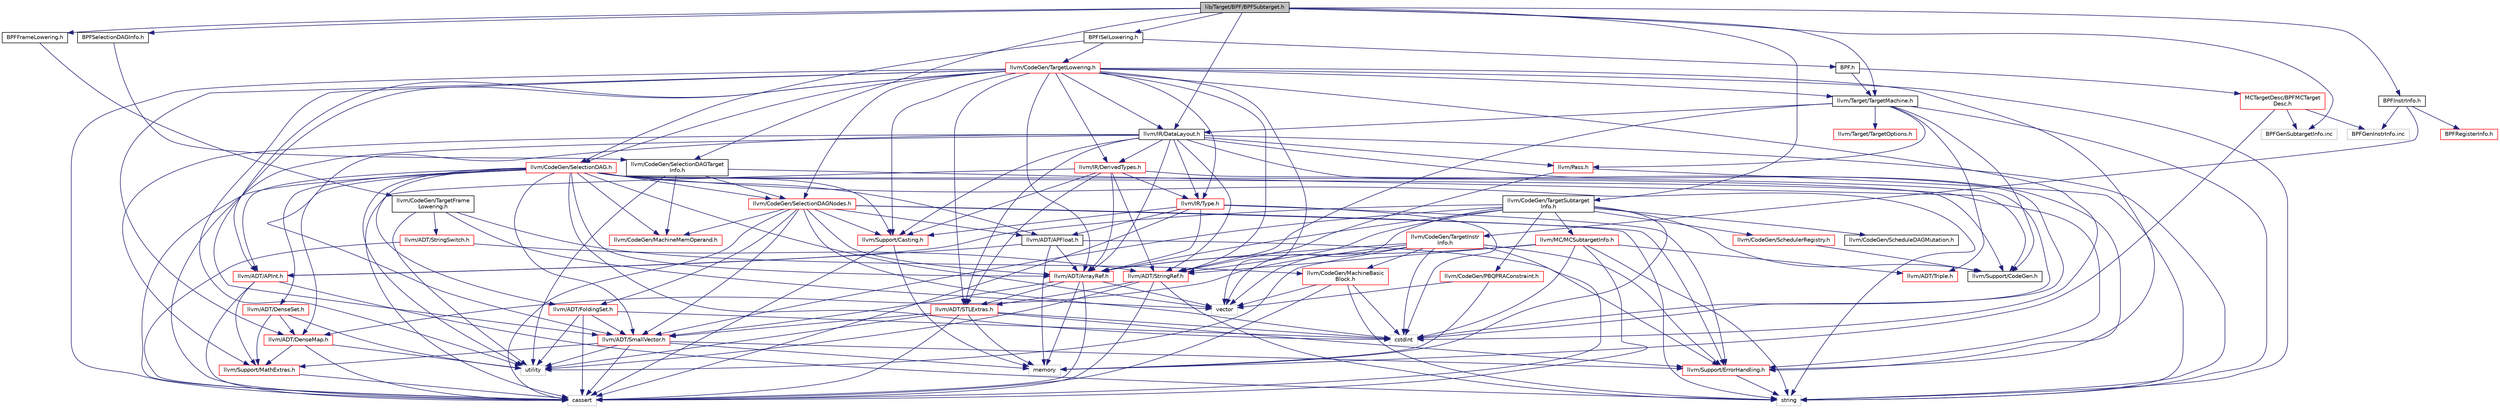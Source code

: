 digraph "lib/Target/BPF/BPFSubtarget.h"
{
 // LATEX_PDF_SIZE
  bgcolor="transparent";
  edge [fontname="Helvetica",fontsize="10",labelfontname="Helvetica",labelfontsize="10"];
  node [fontname="Helvetica",fontsize="10",shape="box"];
  Node1 [label="lib/Target/BPF/BPFSubtarget.h",height=0.2,width=0.4,color="black", fillcolor="grey75", style="filled", fontcolor="black",tooltip=" "];
  Node1 -> Node2 [color="midnightblue",fontsize="10",style="solid",fontname="Helvetica"];
  Node2 [label="BPFFrameLowering.h",height=0.2,width=0.4,color="black",URL="$BPFFrameLowering_8h.html",tooltip=" "];
  Node2 -> Node3 [color="midnightblue",fontsize="10",style="solid",fontname="Helvetica"];
  Node3 [label="llvm/CodeGen/TargetFrame\lLowering.h",height=0.2,width=0.4,color="black",URL="$TargetFrameLowering_8h.html",tooltip=" "];
  Node3 -> Node4 [color="midnightblue",fontsize="10",style="solid",fontname="Helvetica"];
  Node4 [label="llvm/CodeGen/MachineBasic\lBlock.h",height=0.2,width=0.4,color="red",URL="$MachineBasicBlock_8h.html",tooltip=" "];
  Node4 -> Node28 [color="midnightblue",fontsize="10",style="solid",fontname="Helvetica"];
  Node28 [label="cassert",height=0.2,width=0.4,color="grey75",tooltip=" "];
  Node4 -> Node29 [color="midnightblue",fontsize="10",style="solid",fontname="Helvetica"];
  Node29 [label="cstdint",height=0.2,width=0.4,color="grey75",tooltip=" "];
  Node4 -> Node57 [color="midnightblue",fontsize="10",style="solid",fontname="Helvetica"];
  Node57 [label="string",height=0.2,width=0.4,color="grey75",tooltip=" "];
  Node4 -> Node65 [color="midnightblue",fontsize="10",style="solid",fontname="Helvetica"];
  Node65 [label="vector",height=0.2,width=0.4,color="grey75",tooltip=" "];
  Node3 -> Node194 [color="midnightblue",fontsize="10",style="solid",fontname="Helvetica"];
  Node194 [label="llvm/ADT/StringSwitch.h",height=0.2,width=0.4,color="red",URL="$StringSwitch_8h.html",tooltip=" "];
  Node194 -> Node44 [color="midnightblue",fontsize="10",style="solid",fontname="Helvetica"];
  Node44 [label="llvm/ADT/StringRef.h",height=0.2,width=0.4,color="red",URL="$StringRef_8h.html",tooltip=" "];
  Node44 -> Node45 [color="midnightblue",fontsize="10",style="solid",fontname="Helvetica"];
  Node45 [label="llvm/ADT/STLExtras.h",height=0.2,width=0.4,color="red",URL="$STLExtras_8h.html",tooltip=" "];
  Node45 -> Node49 [color="midnightblue",fontsize="10",style="solid",fontname="Helvetica"];
  Node49 [label="llvm/ADT/SmallVector.h",height=0.2,width=0.4,color="red",URL="$SmallVector_8h.html",tooltip=" "];
  Node49 -> Node51 [color="midnightblue",fontsize="10",style="solid",fontname="Helvetica"];
  Node51 [label="llvm/Support/MathExtras.h",height=0.2,width=0.4,color="red",URL="$MathExtras_8h.html",tooltip=" "];
  Node51 -> Node28 [color="midnightblue",fontsize="10",style="solid",fontname="Helvetica"];
  Node49 -> Node56 [color="midnightblue",fontsize="10",style="solid",fontname="Helvetica"];
  Node56 [label="llvm/Support/ErrorHandling.h",height=0.2,width=0.4,color="red",URL="$llvm_2Support_2ErrorHandling_8h.html",tooltip=" "];
  Node56 -> Node57 [color="midnightblue",fontsize="10",style="solid",fontname="Helvetica"];
  Node49 -> Node28 [color="midnightblue",fontsize="10",style="solid",fontname="Helvetica"];
  Node49 -> Node48 [color="midnightblue",fontsize="10",style="solid",fontname="Helvetica"];
  Node48 [label="memory",height=0.2,width=0.4,color="grey75",tooltip=" "];
  Node49 -> Node8 [color="midnightblue",fontsize="10",style="solid",fontname="Helvetica"];
  Node8 [label="utility",height=0.2,width=0.4,color="grey75",tooltip=" "];
  Node45 -> Node56 [color="midnightblue",fontsize="10",style="solid",fontname="Helvetica"];
  Node45 -> Node28 [color="midnightblue",fontsize="10",style="solid",fontname="Helvetica"];
  Node45 -> Node29 [color="midnightblue",fontsize="10",style="solid",fontname="Helvetica"];
  Node45 -> Node48 [color="midnightblue",fontsize="10",style="solid",fontname="Helvetica"];
  Node45 -> Node8 [color="midnightblue",fontsize="10",style="solid",fontname="Helvetica"];
  Node44 -> Node28 [color="midnightblue",fontsize="10",style="solid",fontname="Helvetica"];
  Node44 -> Node57 [color="midnightblue",fontsize="10",style="solid",fontname="Helvetica"];
  Node44 -> Node8 [color="midnightblue",fontsize="10",style="solid",fontname="Helvetica"];
  Node194 -> Node28 [color="midnightblue",fontsize="10",style="solid",fontname="Helvetica"];
  Node3 -> Node8 [color="midnightblue",fontsize="10",style="solid",fontname="Helvetica"];
  Node3 -> Node65 [color="midnightblue",fontsize="10",style="solid",fontname="Helvetica"];
  Node1 -> Node195 [color="midnightblue",fontsize="10",style="solid",fontname="Helvetica"];
  Node195 [label="BPFISelLowering.h",height=0.2,width=0.4,color="black",URL="$BPFISelLowering_8h.html",tooltip=" "];
  Node195 -> Node196 [color="midnightblue",fontsize="10",style="solid",fontname="Helvetica"];
  Node196 [label="BPF.h",height=0.2,width=0.4,color="black",URL="$BPF_8h.html",tooltip=" "];
  Node196 -> Node197 [color="midnightblue",fontsize="10",style="solid",fontname="Helvetica"];
  Node197 [label="MCTargetDesc/BPFMCTarget\lDesc.h",height=0.2,width=0.4,color="red",URL="$BPFMCTargetDesc_8h.html",tooltip=" "];
  Node197 -> Node48 [color="midnightblue",fontsize="10",style="solid",fontname="Helvetica"];
  Node197 -> Node200 [color="midnightblue",fontsize="10",style="solid",fontname="Helvetica"];
  Node200 [label="BPFGenInstrInfo.inc",height=0.2,width=0.4,color="grey75",tooltip=" "];
  Node197 -> Node201 [color="midnightblue",fontsize="10",style="solid",fontname="Helvetica"];
  Node201 [label="BPFGenSubtargetInfo.inc",height=0.2,width=0.4,color="grey75",tooltip=" "];
  Node196 -> Node202 [color="midnightblue",fontsize="10",style="solid",fontname="Helvetica"];
  Node202 [label="llvm/Target/TargetMachine.h",height=0.2,width=0.4,color="black",URL="$llvm_2Target_2TargetMachine_8h.html",tooltip=" "];
  Node202 -> Node44 [color="midnightblue",fontsize="10",style="solid",fontname="Helvetica"];
  Node202 -> Node125 [color="midnightblue",fontsize="10",style="solid",fontname="Helvetica"];
  Node125 [label="llvm/ADT/Triple.h",height=0.2,width=0.4,color="red",URL="$Triple_8h.html",tooltip=" "];
  Node202 -> Node129 [color="midnightblue",fontsize="10",style="solid",fontname="Helvetica"];
  Node129 [label="llvm/IR/DataLayout.h",height=0.2,width=0.4,color="black",URL="$DataLayout_8h.html",tooltip=" "];
  Node129 -> Node40 [color="midnightblue",fontsize="10",style="solid",fontname="Helvetica"];
  Node40 [label="llvm/ADT/ArrayRef.h",height=0.2,width=0.4,color="red",URL="$ArrayRef_8h.html",tooltip=" "];
  Node40 -> Node49 [color="midnightblue",fontsize="10",style="solid",fontname="Helvetica"];
  Node40 -> Node45 [color="midnightblue",fontsize="10",style="solid",fontname="Helvetica"];
  Node40 -> Node28 [color="midnightblue",fontsize="10",style="solid",fontname="Helvetica"];
  Node40 -> Node48 [color="midnightblue",fontsize="10",style="solid",fontname="Helvetica"];
  Node40 -> Node65 [color="midnightblue",fontsize="10",style="solid",fontname="Helvetica"];
  Node129 -> Node45 [color="midnightblue",fontsize="10",style="solid",fontname="Helvetica"];
  Node129 -> Node49 [color="midnightblue",fontsize="10",style="solid",fontname="Helvetica"];
  Node129 -> Node44 [color="midnightblue",fontsize="10",style="solid",fontname="Helvetica"];
  Node129 -> Node108 [color="midnightblue",fontsize="10",style="solid",fontname="Helvetica"];
  Node108 [label="llvm/IR/DerivedTypes.h",height=0.2,width=0.4,color="red",URL="$DerivedTypes_8h.html",tooltip=" "];
  Node108 -> Node40 [color="midnightblue",fontsize="10",style="solid",fontname="Helvetica"];
  Node108 -> Node45 [color="midnightblue",fontsize="10",style="solid",fontname="Helvetica"];
  Node108 -> Node44 [color="midnightblue",fontsize="10",style="solid",fontname="Helvetica"];
  Node108 -> Node109 [color="midnightblue",fontsize="10",style="solid",fontname="Helvetica"];
  Node109 [label="llvm/IR/Type.h",height=0.2,width=0.4,color="red",URL="$Type_8h.html",tooltip=" "];
  Node109 -> Node110 [color="midnightblue",fontsize="10",style="solid",fontname="Helvetica"];
  Node110 [label="llvm/ADT/APFloat.h",height=0.2,width=0.4,color="black",URL="$APFloat_8h.html",tooltip="This file declares a class to represent arbitrary precision floating point values and provide a varie..."];
  Node110 -> Node111 [color="midnightblue",fontsize="10",style="solid",fontname="Helvetica"];
  Node111 [label="llvm/ADT/APInt.h",height=0.2,width=0.4,color="red",URL="$APInt_8h.html",tooltip="This file implements a class to represent arbitrary precision integral constant values and operations..."];
  Node111 -> Node51 [color="midnightblue",fontsize="10",style="solid",fontname="Helvetica"];
  Node111 -> Node28 [color="midnightblue",fontsize="10",style="solid",fontname="Helvetica"];
  Node111 -> Node57 [color="midnightblue",fontsize="10",style="solid",fontname="Helvetica"];
  Node110 -> Node40 [color="midnightblue",fontsize="10",style="solid",fontname="Helvetica"];
  Node110 -> Node56 [color="midnightblue",fontsize="10",style="solid",fontname="Helvetica"];
  Node110 -> Node48 [color="midnightblue",fontsize="10",style="solid",fontname="Helvetica"];
  Node109 -> Node40 [color="midnightblue",fontsize="10",style="solid",fontname="Helvetica"];
  Node109 -> Node92 [color="midnightblue",fontsize="10",style="solid",fontname="Helvetica"];
  Node92 [label="llvm/Support/Casting.h",height=0.2,width=0.4,color="red",URL="$Casting_8h.html",tooltip=" "];
  Node92 -> Node28 [color="midnightblue",fontsize="10",style="solid",fontname="Helvetica"];
  Node92 -> Node48 [color="midnightblue",fontsize="10",style="solid",fontname="Helvetica"];
  Node109 -> Node56 [color="midnightblue",fontsize="10",style="solid",fontname="Helvetica"];
  Node109 -> Node28 [color="midnightblue",fontsize="10",style="solid",fontname="Helvetica"];
  Node109 -> Node29 [color="midnightblue",fontsize="10",style="solid",fontname="Helvetica"];
  Node108 -> Node92 [color="midnightblue",fontsize="10",style="solid",fontname="Helvetica"];
  Node108 -> Node28 [color="midnightblue",fontsize="10",style="solid",fontname="Helvetica"];
  Node108 -> Node29 [color="midnightblue",fontsize="10",style="solid",fontname="Helvetica"];
  Node129 -> Node109 [color="midnightblue",fontsize="10",style="solid",fontname="Helvetica"];
  Node129 -> Node130 [color="midnightblue",fontsize="10",style="solid",fontname="Helvetica"];
  Node130 [label="llvm/Pass.h",height=0.2,width=0.4,color="red",URL="$Pass_8h.html",tooltip=" "];
  Node130 -> Node44 [color="midnightblue",fontsize="10",style="solid",fontname="Helvetica"];
  Node130 -> Node57 [color="midnightblue",fontsize="10",style="solid",fontname="Helvetica"];
  Node129 -> Node92 [color="midnightblue",fontsize="10",style="solid",fontname="Helvetica"];
  Node129 -> Node56 [color="midnightblue",fontsize="10",style="solid",fontname="Helvetica"];
  Node129 -> Node51 [color="midnightblue",fontsize="10",style="solid",fontname="Helvetica"];
  Node129 -> Node28 [color="midnightblue",fontsize="10",style="solid",fontname="Helvetica"];
  Node129 -> Node29 [color="midnightblue",fontsize="10",style="solid",fontname="Helvetica"];
  Node129 -> Node57 [color="midnightblue",fontsize="10",style="solid",fontname="Helvetica"];
  Node202 -> Node130 [color="midnightblue",fontsize="10",style="solid",fontname="Helvetica"];
  Node202 -> Node145 [color="midnightblue",fontsize="10",style="solid",fontname="Helvetica"];
  Node145 [label="llvm/Support/CodeGen.h",height=0.2,width=0.4,color="black",URL="$CodeGen_8h.html",tooltip=" "];
  Node202 -> Node203 [color="midnightblue",fontsize="10",style="solid",fontname="Helvetica"];
  Node203 [label="llvm/Target/TargetOptions.h",height=0.2,width=0.4,color="red",URL="$TargetOptions_8h.html",tooltip=" "];
  Node202 -> Node57 [color="midnightblue",fontsize="10",style="solid",fontname="Helvetica"];
  Node195 -> Node205 [color="midnightblue",fontsize="10",style="solid",fontname="Helvetica"];
  Node205 [label="llvm/CodeGen/SelectionDAG.h",height=0.2,width=0.4,color="red",URL="$SelectionDAG_8h.html",tooltip=" "];
  Node205 -> Node110 [color="midnightblue",fontsize="10",style="solid",fontname="Helvetica"];
  Node205 -> Node111 [color="midnightblue",fontsize="10",style="solid",fontname="Helvetica"];
  Node205 -> Node40 [color="midnightblue",fontsize="10",style="solid",fontname="Helvetica"];
  Node205 -> Node70 [color="midnightblue",fontsize="10",style="solid",fontname="Helvetica"];
  Node70 [label="llvm/ADT/DenseMap.h",height=0.2,width=0.4,color="red",URL="$DenseMap_8h.html",tooltip=" "];
  Node70 -> Node51 [color="midnightblue",fontsize="10",style="solid",fontname="Helvetica"];
  Node70 -> Node28 [color="midnightblue",fontsize="10",style="solid",fontname="Helvetica"];
  Node70 -> Node8 [color="midnightblue",fontsize="10",style="solid",fontname="Helvetica"];
  Node205 -> Node113 [color="midnightblue",fontsize="10",style="solid",fontname="Helvetica"];
  Node113 [label="llvm/ADT/DenseSet.h",height=0.2,width=0.4,color="red",URL="$DenseSet_8h.html",tooltip=" "];
  Node113 -> Node70 [color="midnightblue",fontsize="10",style="solid",fontname="Helvetica"];
  Node113 -> Node51 [color="midnightblue",fontsize="10",style="solid",fontname="Helvetica"];
  Node113 -> Node8 [color="midnightblue",fontsize="10",style="solid",fontname="Helvetica"];
  Node205 -> Node78 [color="midnightblue",fontsize="10",style="solid",fontname="Helvetica"];
  Node78 [label="llvm/ADT/FoldingSet.h",height=0.2,width=0.4,color="red",URL="$FoldingSet_8h.html",tooltip=" "];
  Node78 -> Node49 [color="midnightblue",fontsize="10",style="solid",fontname="Helvetica"];
  Node78 -> Node28 [color="midnightblue",fontsize="10",style="solid",fontname="Helvetica"];
  Node78 -> Node29 [color="midnightblue",fontsize="10",style="solid",fontname="Helvetica"];
  Node78 -> Node8 [color="midnightblue",fontsize="10",style="solid",fontname="Helvetica"];
  Node205 -> Node49 [color="midnightblue",fontsize="10",style="solid",fontname="Helvetica"];
  Node205 -> Node156 [color="midnightblue",fontsize="10",style="solid",fontname="Helvetica"];
  Node156 [label="llvm/CodeGen/MachineMemOperand.h",height=0.2,width=0.4,color="red",URL="$MachineMemOperand_8h.html",tooltip=" "];
  Node205 -> Node224 [color="midnightblue",fontsize="10",style="solid",fontname="Helvetica"];
  Node224 [label="llvm/CodeGen/SelectionDAGNodes.h",height=0.2,width=0.4,color="red",URL="$SelectionDAGNodes_8h.html",tooltip=" "];
  Node224 -> Node110 [color="midnightblue",fontsize="10",style="solid",fontname="Helvetica"];
  Node224 -> Node40 [color="midnightblue",fontsize="10",style="solid",fontname="Helvetica"];
  Node224 -> Node78 [color="midnightblue",fontsize="10",style="solid",fontname="Helvetica"];
  Node224 -> Node49 [color="midnightblue",fontsize="10",style="solid",fontname="Helvetica"];
  Node224 -> Node156 [color="midnightblue",fontsize="10",style="solid",fontname="Helvetica"];
  Node224 -> Node92 [color="midnightblue",fontsize="10",style="solid",fontname="Helvetica"];
  Node224 -> Node56 [color="midnightblue",fontsize="10",style="solid",fontname="Helvetica"];
  Node224 -> Node28 [color="midnightblue",fontsize="10",style="solid",fontname="Helvetica"];
  Node224 -> Node29 [color="midnightblue",fontsize="10",style="solid",fontname="Helvetica"];
  Node224 -> Node57 [color="midnightblue",fontsize="10",style="solid",fontname="Helvetica"];
  Node205 -> Node92 [color="midnightblue",fontsize="10",style="solid",fontname="Helvetica"];
  Node205 -> Node145 [color="midnightblue",fontsize="10",style="solid",fontname="Helvetica"];
  Node205 -> Node56 [color="midnightblue",fontsize="10",style="solid",fontname="Helvetica"];
  Node205 -> Node28 [color="midnightblue",fontsize="10",style="solid",fontname="Helvetica"];
  Node205 -> Node29 [color="midnightblue",fontsize="10",style="solid",fontname="Helvetica"];
  Node205 -> Node57 [color="midnightblue",fontsize="10",style="solid",fontname="Helvetica"];
  Node205 -> Node8 [color="midnightblue",fontsize="10",style="solid",fontname="Helvetica"];
  Node205 -> Node65 [color="midnightblue",fontsize="10",style="solid",fontname="Helvetica"];
  Node195 -> Node228 [color="midnightblue",fontsize="10",style="solid",fontname="Helvetica"];
  Node228 [label="llvm/CodeGen/TargetLowering.h",height=0.2,width=0.4,color="red",URL="$TargetLowering_8h.html",tooltip="This file describes how to lower LLVM code to machine code."];
  Node228 -> Node111 [color="midnightblue",fontsize="10",style="solid",fontname="Helvetica"];
  Node228 -> Node40 [color="midnightblue",fontsize="10",style="solid",fontname="Helvetica"];
  Node228 -> Node70 [color="midnightblue",fontsize="10",style="solid",fontname="Helvetica"];
  Node228 -> Node45 [color="midnightblue",fontsize="10",style="solid",fontname="Helvetica"];
  Node228 -> Node49 [color="midnightblue",fontsize="10",style="solid",fontname="Helvetica"];
  Node228 -> Node44 [color="midnightblue",fontsize="10",style="solid",fontname="Helvetica"];
  Node228 -> Node205 [color="midnightblue",fontsize="10",style="solid",fontname="Helvetica"];
  Node228 -> Node224 [color="midnightblue",fontsize="10",style="solid",fontname="Helvetica"];
  Node228 -> Node129 [color="midnightblue",fontsize="10",style="solid",fontname="Helvetica"];
  Node228 -> Node108 [color="midnightblue",fontsize="10",style="solid",fontname="Helvetica"];
  Node228 -> Node109 [color="midnightblue",fontsize="10",style="solid",fontname="Helvetica"];
  Node228 -> Node92 [color="midnightblue",fontsize="10",style="solid",fontname="Helvetica"];
  Node228 -> Node56 [color="midnightblue",fontsize="10",style="solid",fontname="Helvetica"];
  Node228 -> Node202 [color="midnightblue",fontsize="10",style="solid",fontname="Helvetica"];
  Node228 -> Node28 [color="midnightblue",fontsize="10",style="solid",fontname="Helvetica"];
  Node228 -> Node29 [color="midnightblue",fontsize="10",style="solid",fontname="Helvetica"];
  Node228 -> Node57 [color="midnightblue",fontsize="10",style="solid",fontname="Helvetica"];
  Node228 -> Node8 [color="midnightblue",fontsize="10",style="solid",fontname="Helvetica"];
  Node228 -> Node65 [color="midnightblue",fontsize="10",style="solid",fontname="Helvetica"];
  Node1 -> Node235 [color="midnightblue",fontsize="10",style="solid",fontname="Helvetica"];
  Node235 [label="BPFInstrInfo.h",height=0.2,width=0.4,color="black",URL="$BPFInstrInfo_8h.html",tooltip=" "];
  Node235 -> Node236 [color="midnightblue",fontsize="10",style="solid",fontname="Helvetica"];
  Node236 [label="BPFRegisterInfo.h",height=0.2,width=0.4,color="red",URL="$BPFRegisterInfo_8h.html",tooltip=" "];
  Node235 -> Node237 [color="midnightblue",fontsize="10",style="solid",fontname="Helvetica"];
  Node237 [label="llvm/CodeGen/TargetInstr\lInfo.h",height=0.2,width=0.4,color="red",URL="$TargetInstrInfo_8h.html",tooltip=" "];
  Node237 -> Node40 [color="midnightblue",fontsize="10",style="solid",fontname="Helvetica"];
  Node237 -> Node70 [color="midnightblue",fontsize="10",style="solid",fontname="Helvetica"];
  Node237 -> Node4 [color="midnightblue",fontsize="10",style="solid",fontname="Helvetica"];
  Node237 -> Node56 [color="midnightblue",fontsize="10",style="solid",fontname="Helvetica"];
  Node237 -> Node28 [color="midnightblue",fontsize="10",style="solid",fontname="Helvetica"];
  Node237 -> Node29 [color="midnightblue",fontsize="10",style="solid",fontname="Helvetica"];
  Node237 -> Node8 [color="midnightblue",fontsize="10",style="solid",fontname="Helvetica"];
  Node237 -> Node65 [color="midnightblue",fontsize="10",style="solid",fontname="Helvetica"];
  Node235 -> Node200 [color="midnightblue",fontsize="10",style="solid",fontname="Helvetica"];
  Node1 -> Node262 [color="midnightblue",fontsize="10",style="solid",fontname="Helvetica"];
  Node262 [label="BPFSelectionDAGInfo.h",height=0.2,width=0.4,color="black",URL="$BPFSelectionDAGInfo_8h.html",tooltip=" "];
  Node262 -> Node263 [color="midnightblue",fontsize="10",style="solid",fontname="Helvetica"];
  Node263 [label="llvm/CodeGen/SelectionDAGTarget\lInfo.h",height=0.2,width=0.4,color="black",URL="$SelectionDAGTargetInfo_8h.html",tooltip=" "];
  Node263 -> Node156 [color="midnightblue",fontsize="10",style="solid",fontname="Helvetica"];
  Node263 -> Node224 [color="midnightblue",fontsize="10",style="solid",fontname="Helvetica"];
  Node263 -> Node145 [color="midnightblue",fontsize="10",style="solid",fontname="Helvetica"];
  Node263 -> Node8 [color="midnightblue",fontsize="10",style="solid",fontname="Helvetica"];
  Node1 -> Node263 [color="midnightblue",fontsize="10",style="solid",fontname="Helvetica"];
  Node1 -> Node244 [color="midnightblue",fontsize="10",style="solid",fontname="Helvetica"];
  Node244 [label="llvm/CodeGen/TargetSubtarget\lInfo.h",height=0.2,width=0.4,color="black",URL="$TargetSubtargetInfo_8h.html",tooltip=" "];
  Node244 -> Node111 [color="midnightblue",fontsize="10",style="solid",fontname="Helvetica"];
  Node244 -> Node40 [color="midnightblue",fontsize="10",style="solid",fontname="Helvetica"];
  Node244 -> Node49 [color="midnightblue",fontsize="10",style="solid",fontname="Helvetica"];
  Node244 -> Node44 [color="midnightblue",fontsize="10",style="solid",fontname="Helvetica"];
  Node244 -> Node245 [color="midnightblue",fontsize="10",style="solid",fontname="Helvetica"];
  Node245 [label="llvm/CodeGen/PBQPRAConstraint.h",height=0.2,width=0.4,color="red",URL="$PBQPRAConstraint_8h.html",tooltip=" "];
  Node245 -> Node48 [color="midnightblue",fontsize="10",style="solid",fontname="Helvetica"];
  Node245 -> Node65 [color="midnightblue",fontsize="10",style="solid",fontname="Helvetica"];
  Node244 -> Node246 [color="midnightblue",fontsize="10",style="solid",fontname="Helvetica"];
  Node246 [label="llvm/CodeGen/ScheduleDAGMutation.h",height=0.2,width=0.4,color="black",URL="$ScheduleDAGMutation_8h.html",tooltip=" "];
  Node244 -> Node247 [color="midnightblue",fontsize="10",style="solid",fontname="Helvetica"];
  Node247 [label="llvm/CodeGen/SchedulerRegistry.h",height=0.2,width=0.4,color="red",URL="$SchedulerRegistry_8h.html",tooltip=" "];
  Node247 -> Node145 [color="midnightblue",fontsize="10",style="solid",fontname="Helvetica"];
  Node244 -> Node250 [color="midnightblue",fontsize="10",style="solid",fontname="Helvetica"];
  Node250 [label="llvm/MC/MCSubtargetInfo.h",height=0.2,width=0.4,color="red",URL="$MCSubtargetInfo_8h.html",tooltip=" "];
  Node250 -> Node40 [color="midnightblue",fontsize="10",style="solid",fontname="Helvetica"];
  Node250 -> Node44 [color="midnightblue",fontsize="10",style="solid",fontname="Helvetica"];
  Node250 -> Node125 [color="midnightblue",fontsize="10",style="solid",fontname="Helvetica"];
  Node250 -> Node28 [color="midnightblue",fontsize="10",style="solid",fontname="Helvetica"];
  Node250 -> Node29 [color="midnightblue",fontsize="10",style="solid",fontname="Helvetica"];
  Node250 -> Node57 [color="midnightblue",fontsize="10",style="solid",fontname="Helvetica"];
  Node244 -> Node145 [color="midnightblue",fontsize="10",style="solid",fontname="Helvetica"];
  Node244 -> Node48 [color="midnightblue",fontsize="10",style="solid",fontname="Helvetica"];
  Node244 -> Node65 [color="midnightblue",fontsize="10",style="solid",fontname="Helvetica"];
  Node1 -> Node129 [color="midnightblue",fontsize="10",style="solid",fontname="Helvetica"];
  Node1 -> Node202 [color="midnightblue",fontsize="10",style="solid",fontname="Helvetica"];
  Node1 -> Node201 [color="midnightblue",fontsize="10",style="solid",fontname="Helvetica"];
}
